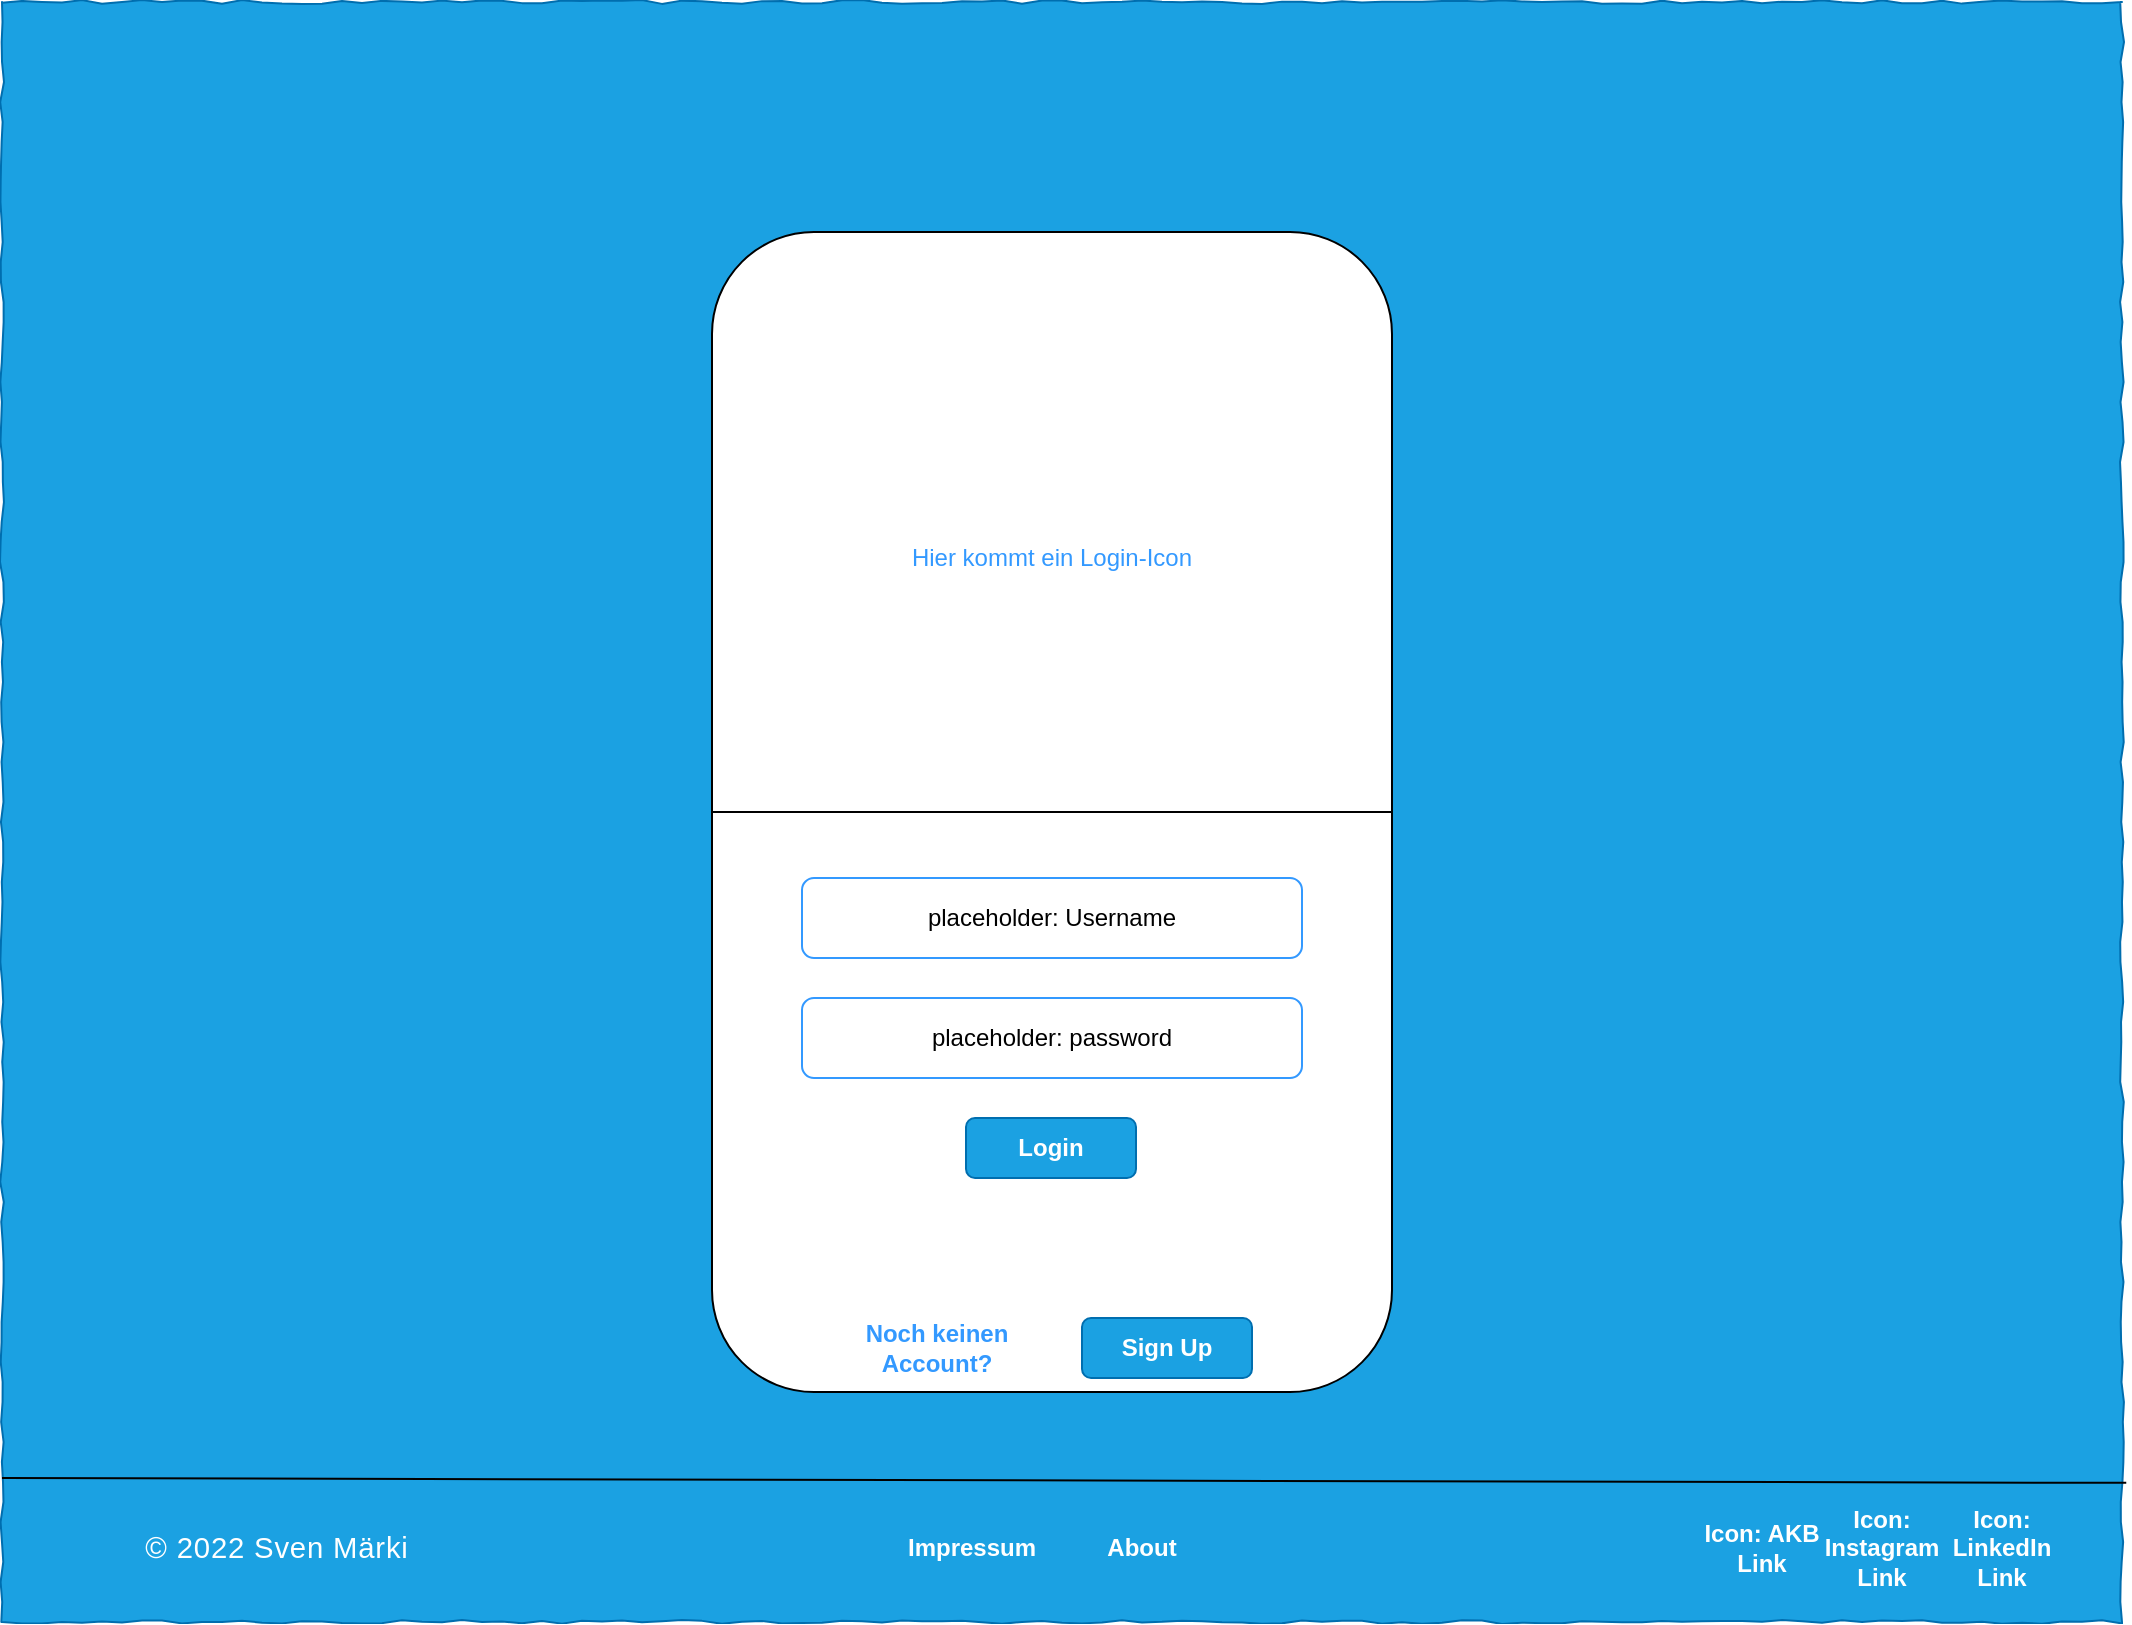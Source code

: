 <mxfile version="17.1.1" type="device" pages="6"><diagram id="uDrn2VAuS1iqTFzdgiH4" name="login.html"><mxGraphModel dx="1618" dy="1734" grid="1" gridSize="10" guides="1" tooltips="1" connect="1" arrows="1" fold="1" page="1" pageScale="1" pageWidth="1169" pageHeight="827" math="0" shadow="0"><root><mxCell id="0QZSMF7oNF9DKJpQphe0-0"/><mxCell id="0QZSMF7oNF9DKJpQphe0-1" parent="0QZSMF7oNF9DKJpQphe0-0"/><mxCell id="Nr0O8_KpBbtlm4_GWnCZ-0" value="" style="whiteSpace=wrap;html=1;rounded=0;shadow=0;labelBackgroundColor=none;strokeColor=#006EAF;strokeWidth=1;fillColor=#1ba1e2;fontFamily=Verdana;fontSize=12;fontColor=#ffffff;align=center;comic=1;rotation=0;fontStyle=1" parent="0QZSMF7oNF9DKJpQphe0-1" vertex="1"><mxGeometry x="60" y="-818" width="1060" height="810" as="geometry"/></mxCell><mxCell id="rvAwYwOY7KPA7jyMaMHZ-0" value="" style="rounded=1;whiteSpace=wrap;html=1;" parent="0QZSMF7oNF9DKJpQphe0-1" vertex="1"><mxGeometry x="415" y="-703" width="340" height="580" as="geometry"/></mxCell><mxCell id="rvAwYwOY7KPA7jyMaMHZ-1" value="" style="endArrow=none;html=1;rounded=0;exitX=0;exitY=0.5;exitDx=0;exitDy=0;entryX=1;entryY=0.5;entryDx=0;entryDy=0;" parent="0QZSMF7oNF9DKJpQphe0-1" source="rvAwYwOY7KPA7jyMaMHZ-0" target="rvAwYwOY7KPA7jyMaMHZ-0" edge="1"><mxGeometry width="50" height="50" relative="1" as="geometry"><mxPoint x="640" y="-420" as="sourcePoint"/><mxPoint x="690" y="-470" as="targetPoint"/></mxGeometry></mxCell><mxCell id="rvAwYwOY7KPA7jyMaMHZ-2" value="placeholder: Username" style="rounded=1;whiteSpace=wrap;html=1;strokeColor=#3399FF;" parent="0QZSMF7oNF9DKJpQphe0-1" vertex="1"><mxGeometry x="460" y="-380" width="250" height="40" as="geometry"/></mxCell><mxCell id="rvAwYwOY7KPA7jyMaMHZ-3" value="placeholder: password" style="rounded=1;whiteSpace=wrap;html=1;strokeColor=#3399FF;" parent="0QZSMF7oNF9DKJpQphe0-1" vertex="1"><mxGeometry x="460" y="-320" width="250" height="40" as="geometry"/></mxCell><mxCell id="rvAwYwOY7KPA7jyMaMHZ-4" value="&lt;b&gt;Login&lt;/b&gt;" style="rounded=1;whiteSpace=wrap;html=1;fillColor=#1ba1e2;fontColor=#ffffff;strokeColor=#006EAF;" parent="0QZSMF7oNF9DKJpQphe0-1" vertex="1"><mxGeometry x="542" y="-260" width="85" height="30" as="geometry"/></mxCell><mxCell id="rvAwYwOY7KPA7jyMaMHZ-6" value="&lt;font color=&quot;#3399ff&quot;&gt;Noch keinen Account?&lt;/font&gt;" style="text;html=1;align=center;verticalAlign=middle;whiteSpace=wrap;rounded=0;fontStyle=1;fontColor=#FFFFFF;" parent="0QZSMF7oNF9DKJpQphe0-1" vertex="1"><mxGeometry x="480" y="-160" width="95" height="30" as="geometry"/></mxCell><mxCell id="rvAwYwOY7KPA7jyMaMHZ-7" value="&lt;b&gt;Sign Up&lt;/b&gt;" style="rounded=1;whiteSpace=wrap;html=1;fillColor=#1ba1e2;fontColor=#ffffff;strokeColor=#006EAF;" parent="0QZSMF7oNF9DKJpQphe0-1" vertex="1"><mxGeometry x="600" y="-160" width="85" height="30" as="geometry"/></mxCell><mxCell id="rvAwYwOY7KPA7jyMaMHZ-9" value="&lt;font color=&quot;#3399ff&quot;&gt;Hier kommt ein Login-Icon&lt;/font&gt;" style="text;html=1;strokeColor=none;fillColor=none;align=center;verticalAlign=middle;whiteSpace=wrap;rounded=0;fontColor=#FFFFFF;" parent="0QZSMF7oNF9DKJpQphe0-1" vertex="1"><mxGeometry x="505" y="-600" width="160" height="120" as="geometry"/></mxCell><mxCell id="bfVQ_X5eumAbaHClw9Iv-0" value="" style="endArrow=none;html=1;rounded=0;fontColor=#FFFFFF;entryX=-0.001;entryY=0.089;entryDx=0;entryDy=0;entryPerimeter=0;exitX=1.001;exitY=0.092;exitDx=0;exitDy=0;exitPerimeter=0;" parent="0QZSMF7oNF9DKJpQphe0-1" edge="1"><mxGeometry width="50" height="50" relative="1" as="geometry"><mxPoint x="1122.12" y="-77.57" as="sourcePoint"/><mxPoint x="60" y="-80.0" as="targetPoint"/><Array as="points"/></mxGeometry></mxCell><mxCell id="3Tgw71qf3pjT22XTwHvk-0" value="&lt;span lang=&quot;DE-CH&quot; style=&quot;font-size: 11.0pt ; font-family: &amp;#34;arial&amp;#34; , sans-serif ; letter-spacing: 0.3pt&quot;&gt;© 2022 Sven Märki&lt;/span&gt;" style="text;html=1;strokeColor=none;fillColor=none;align=center;verticalAlign=middle;whiteSpace=wrap;rounded=0;labelBackgroundColor=none;fontColor=#FFFFFF;" parent="0QZSMF7oNF9DKJpQphe0-1" vertex="1"><mxGeometry x="130" y="-60" width="135" height="30" as="geometry"/></mxCell><mxCell id="-38mVU4Avw8Ag-d1LNGX-0" value="Icon: LinkedIn Link" style="text;html=1;strokeColor=none;fillColor=none;align=center;verticalAlign=middle;whiteSpace=wrap;rounded=0;labelBackgroundColor=none;fontColor=#FFFFFF;fontStyle=1" parent="0QZSMF7oNF9DKJpQphe0-1" vertex="1"><mxGeometry x="1030" y="-60" width="60" height="30" as="geometry"/></mxCell><mxCell id="aXI9LmrVZyFIU83ISth0-0" value="Icon: Instagram Link" style="text;html=1;strokeColor=none;fillColor=none;align=center;verticalAlign=middle;whiteSpace=wrap;rounded=0;labelBackgroundColor=none;fontColor=#FFFFFF;fontStyle=1" parent="0QZSMF7oNF9DKJpQphe0-1" vertex="1"><mxGeometry x="970" y="-60" width="60" height="30" as="geometry"/></mxCell><mxCell id="aXI9LmrVZyFIU83ISth0-1" value="Icon: AKB Link" style="text;html=1;strokeColor=none;fillColor=none;align=center;verticalAlign=middle;whiteSpace=wrap;rounded=0;labelBackgroundColor=none;fontColor=#FFFFFF;fontStyle=1" parent="0QZSMF7oNF9DKJpQphe0-1" vertex="1"><mxGeometry x="910" y="-60" width="60" height="30" as="geometry"/></mxCell><mxCell id="uGEtUvYd-7pW34ZJV0po-0" value="Impressum" style="text;html=1;strokeColor=none;fillColor=none;align=center;verticalAlign=middle;whiteSpace=wrap;rounded=0;labelBackgroundColor=none;fontColor=#FFFFFF;fontStyle=1" parent="0QZSMF7oNF9DKJpQphe0-1" vertex="1"><mxGeometry x="515" y="-60" width="60" height="30" as="geometry"/></mxCell><mxCell id="JUR1ePd3QZCk-42pqRSl-0" value="&lt;b&gt;About&lt;/b&gt;" style="text;html=1;strokeColor=none;fillColor=none;align=center;verticalAlign=middle;whiteSpace=wrap;rounded=0;labelBackgroundColor=none;fontColor=#FFFFFF;" parent="0QZSMF7oNF9DKJpQphe0-1" vertex="1"><mxGeometry x="600" y="-60" width="60" height="30" as="geometry"/></mxCell></root></mxGraphModel></diagram><diagram id="C6HWnx5iGKoL6EBo_3Ok" name="signUp.html"><mxGraphModel dx="1618" dy="1734" grid="1" gridSize="10" guides="1" tooltips="1" connect="1" arrows="1" fold="1" page="1" pageScale="1" pageWidth="1169" pageHeight="827" math="0" shadow="0"><root><mxCell id="OIQXO7YFe0rKXT1aYDIG-0"/><mxCell id="OIQXO7YFe0rKXT1aYDIG-1" parent="OIQXO7YFe0rKXT1aYDIG-0"/><mxCell id="gTWdghOhBY9E2PQ9JGUL-0" value="" style="whiteSpace=wrap;html=1;rounded=0;shadow=0;labelBackgroundColor=none;strokeColor=#006EAF;strokeWidth=1;fillColor=#1ba1e2;fontFamily=Verdana;fontSize=12;fontColor=#ffffff;align=center;comic=1;rotation=0;" parent="OIQXO7YFe0rKXT1aYDIG-1" vertex="1"><mxGeometry x="60" y="-818" width="1060" height="810" as="geometry"/></mxCell><mxCell id="gTWdghOhBY9E2PQ9JGUL-1" value="" style="rounded=1;whiteSpace=wrap;html=1;" parent="OIQXO7YFe0rKXT1aYDIG-1" vertex="1"><mxGeometry x="415" y="-703" width="340" height="580" as="geometry"/></mxCell><mxCell id="gTWdghOhBY9E2PQ9JGUL-3" value="placeholder:E-Mail" style="rounded=1;whiteSpace=wrap;html=1;strokeColor=#3399FF;" parent="OIQXO7YFe0rKXT1aYDIG-1" vertex="1"><mxGeometry x="446.25" y="-270" width="287.5" height="40" as="geometry"/></mxCell><mxCell id="gTWdghOhBY9E2PQ9JGUL-5" value="&lt;b&gt;Login&lt;/b&gt;" style="rounded=1;whiteSpace=wrap;html=1;fillColor=#1ba1e2;fontColor=#ffffff;strokeColor=#006EAF;" parent="OIQXO7YFe0rKXT1aYDIG-1" vertex="1"><mxGeometry x="547.5" y="-170" width="85" height="30" as="geometry"/></mxCell><mxCell id="TWF0wCTOI8uKhqfVEgQm-2" value="placeholder: Nachname" style="rounded=1;whiteSpace=wrap;html=1;strokeColor=#3399FF;" parent="OIQXO7YFe0rKXT1aYDIG-1" vertex="1"><mxGeometry x="600" y="-370" width="133.75" height="40" as="geometry"/></mxCell><mxCell id="TWF0wCTOI8uKhqfVEgQm-4" value="placeholder: Vorname" style="rounded=1;whiteSpace=wrap;html=1;strokeColor=#3399FF;" parent="OIQXO7YFe0rKXT1aYDIG-1" vertex="1"><mxGeometry x="446.25" y="-370" width="133.75" height="40" as="geometry"/></mxCell><mxCell id="TWF0wCTOI8uKhqfVEgQm-5" value="placeholder:Geburtsdatum" style="rounded=1;whiteSpace=wrap;html=1;strokeColor=#3399FF;" parent="OIQXO7YFe0rKXT1aYDIG-1" vertex="1"><mxGeometry x="446.25" y="-320" width="287.5" height="40" as="geometry"/></mxCell><mxCell id="TWF0wCTOI8uKhqfVEgQm-6" value="placeholder: password" style="rounded=1;whiteSpace=wrap;html=1;strokeColor=#3399FF;" parent="OIQXO7YFe0rKXT1aYDIG-1" vertex="1"><mxGeometry x="446.25" y="-220" width="287.5" height="40" as="geometry"/></mxCell><mxCell id="FZK2IjM4hmFi1d_2ONZW-0" value="" style="endArrow=none;html=1;rounded=0;exitX=0;exitY=0.5;exitDx=0;exitDy=0;entryX=1;entryY=0.5;entryDx=0;entryDy=0;" parent="OIQXO7YFe0rKXT1aYDIG-1" edge="1"><mxGeometry width="50" height="50" relative="1" as="geometry"><mxPoint x="415" y="-413" as="sourcePoint"/><mxPoint x="755" y="-413" as="targetPoint"/></mxGeometry></mxCell><mxCell id="DATHxEKbfQeFnkciLBzh-0" value="&lt;font color=&quot;#3399ff&quot;&gt;Hier kommt ein Login-Icon&lt;/font&gt;" style="text;html=1;strokeColor=none;fillColor=none;align=center;verticalAlign=middle;whiteSpace=wrap;rounded=0;fontColor=#FFFFFF;" parent="OIQXO7YFe0rKXT1aYDIG-1" vertex="1"><mxGeometry x="505" y="-600" width="160" height="120" as="geometry"/></mxCell><mxCell id="dZLCBbznxh3j9FTXNg4j-0" value="" style="endArrow=none;html=1;rounded=0;fontColor=#FFFFFF;entryX=-0.001;entryY=0.089;entryDx=0;entryDy=0;entryPerimeter=0;exitX=1.001;exitY=0.092;exitDx=0;exitDy=0;exitPerimeter=0;" parent="OIQXO7YFe0rKXT1aYDIG-1" edge="1"><mxGeometry width="50" height="50" relative="1" as="geometry"><mxPoint x="1122.12" y="-77.57" as="sourcePoint"/><mxPoint x="60" y="-80.0" as="targetPoint"/><Array as="points"/></mxGeometry></mxCell><mxCell id="k6wB4KjscXJSsluOltj0-0" value="&lt;span lang=&quot;DE-CH&quot; style=&quot;font-size: 11.0pt ; font-family: &amp;#34;arial&amp;#34; , sans-serif ; letter-spacing: 0.3pt&quot;&gt;© 2022 Sven Märki&lt;/span&gt;" style="text;html=1;strokeColor=none;fillColor=none;align=center;verticalAlign=middle;whiteSpace=wrap;rounded=0;labelBackgroundColor=none;fontColor=#FFFFFF;" parent="OIQXO7YFe0rKXT1aYDIG-1" vertex="1"><mxGeometry x="130" y="-60" width="135" height="30" as="geometry"/></mxCell><mxCell id="zQeQDD-krC4rPOP_9g15-0" value="Impressum" style="text;html=1;strokeColor=none;fillColor=none;align=center;verticalAlign=middle;whiteSpace=wrap;rounded=0;labelBackgroundColor=none;fontColor=#FFFFFF;fontStyle=1" parent="OIQXO7YFe0rKXT1aYDIG-1" vertex="1"><mxGeometry x="515" y="-60" width="60" height="30" as="geometry"/></mxCell><mxCell id="pu_RY7Vn82LnisIlJ6KD-0" value="&lt;b&gt;About&lt;/b&gt;" style="text;html=1;strokeColor=none;fillColor=none;align=center;verticalAlign=middle;whiteSpace=wrap;rounded=0;labelBackgroundColor=none;fontColor=#FFFFFF;" parent="OIQXO7YFe0rKXT1aYDIG-1" vertex="1"><mxGeometry x="600" y="-60" width="60" height="30" as="geometry"/></mxCell><mxCell id="9Ekq1DeKaWFXqqdfpfd8-0" value="Icon: AKB Link" style="text;html=1;strokeColor=none;fillColor=none;align=center;verticalAlign=middle;whiteSpace=wrap;rounded=0;labelBackgroundColor=none;fontColor=#FFFFFF;fontStyle=1" parent="OIQXO7YFe0rKXT1aYDIG-1" vertex="1"><mxGeometry x="910" y="-60" width="60" height="30" as="geometry"/></mxCell><mxCell id="P2Bc7D996uDDFFLF-EfV-0" value="Icon: Instagram Link" style="text;html=1;strokeColor=none;fillColor=none;align=center;verticalAlign=middle;whiteSpace=wrap;rounded=0;labelBackgroundColor=none;fontColor=#FFFFFF;fontStyle=1" parent="OIQXO7YFe0rKXT1aYDIG-1" vertex="1"><mxGeometry x="970" y="-60" width="60" height="30" as="geometry"/></mxCell><mxCell id="eAOerDXU3zmkqFxFfjxV-0" value="Icon: LinkedIn Link" style="text;html=1;strokeColor=none;fillColor=none;align=center;verticalAlign=middle;whiteSpace=wrap;rounded=0;labelBackgroundColor=none;fontColor=#FFFFFF;fontStyle=1" parent="OIQXO7YFe0rKXT1aYDIG-1" vertex="1"><mxGeometry x="1030" y="-60" width="60" height="30" as="geometry"/></mxCell></root></mxGraphModel></diagram><diagram id="jwr7mrslD7U71PvZVnmD" name="home.html"><mxGraphModel dx="2586" dy="2071" grid="1" gridSize="10" guides="1" tooltips="1" connect="1" arrows="1" fold="1" page="1" pageScale="1" pageWidth="1169" pageHeight="827" math="0" shadow="0"><root><mxCell id="Pl6siS6iw_VrmpaXXn27-0"/><mxCell id="Pl6siS6iw_VrmpaXXn27-1" parent="Pl6siS6iw_VrmpaXXn27-0"/><mxCell id="IbfxGUN8EWHcuCFl781H-0" value="" style="whiteSpace=wrap;html=1;rounded=0;shadow=0;labelBackgroundColor=none;strokeColor=#006EAF;strokeWidth=1;fillColor=#1ba1e2;fontFamily=Verdana;fontSize=12;fontColor=#ffffff;align=center;comic=1;rotation=0;" parent="Pl6siS6iw_VrmpaXXn27-1" vertex="1"><mxGeometry x="20" y="-818" width="1060" height="810" as="geometry"/></mxCell><mxCell id="IbfxGUN8EWHcuCFl781H-1" value="" style="endArrow=none;html=1;rounded=0;fontColor=#FFFFFF;entryX=-0.001;entryY=0.089;entryDx=0;entryDy=0;entryPerimeter=0;exitX=1.001;exitY=0.092;exitDx=0;exitDy=0;exitPerimeter=0;" parent="Pl6siS6iw_VrmpaXXn27-1" source="IbfxGUN8EWHcuCFl781H-0" target="IbfxGUN8EWHcuCFl781H-0" edge="1"><mxGeometry width="50" height="50" relative="1" as="geometry"><mxPoint x="1080" y="-728" as="sourcePoint"/><mxPoint x="20" y="-728" as="targetPoint"/><Array as="points"/></mxGeometry></mxCell><mxCell id="IbfxGUN8EWHcuCFl781H-2" value="Benutzer-Icon" style="text;html=1;strokeColor=none;fillColor=none;align=center;verticalAlign=middle;whiteSpace=wrap;rounded=0;fontColor=#FFFFFF;" parent="Pl6siS6iw_VrmpaXXn27-1" vertex="1"><mxGeometry x="1010" y="-808" width="60" height="50" as="geometry"/></mxCell><mxCell id="IbfxGUN8EWHcuCFl781H-3" value="" style="rounded=1;whiteSpace=wrap;html=1;labelBackgroundColor=#33001A;fontColor=#FFFFFF;" parent="Pl6siS6iw_VrmpaXXn27-1" vertex="1"><mxGeometry x="125" y="-720" width="850" height="615" as="geometry"/></mxCell><mxCell id="IbfxGUN8EWHcuCFl781H-4" value="" style="endArrow=none;html=1;rounded=0;fontColor=#FFFFFF;entryX=-0.001;entryY=0.089;entryDx=0;entryDy=0;entryPerimeter=0;exitX=1.001;exitY=0.092;exitDx=0;exitDy=0;exitPerimeter=0;" parent="Pl6siS6iw_VrmpaXXn27-1" edge="1"><mxGeometry width="50" height="50" relative="1" as="geometry"><mxPoint x="1082.12" y="-65.57" as="sourcePoint"/><mxPoint x="20" y="-68" as="targetPoint"/><Array as="points"/></mxGeometry></mxCell><mxCell id="IbfxGUN8EWHcuCFl781H-5" value="Impressum" style="text;html=1;strokeColor=none;fillColor=none;align=center;verticalAlign=middle;whiteSpace=wrap;rounded=0;labelBackgroundColor=none;fontColor=#FFFFFF;fontStyle=1" parent="Pl6siS6iw_VrmpaXXn27-1" vertex="1"><mxGeometry x="480" y="-58" width="60" height="30" as="geometry"/></mxCell><mxCell id="IbfxGUN8EWHcuCFl781H-6" value="&lt;b&gt;About&lt;/b&gt;" style="text;html=1;strokeColor=none;fillColor=none;align=center;verticalAlign=middle;whiteSpace=wrap;rounded=0;labelBackgroundColor=none;fontColor=#FFFFFF;" parent="Pl6siS6iw_VrmpaXXn27-1" vertex="1"><mxGeometry x="560" y="-58" width="60" height="30" as="geometry"/></mxCell><mxCell id="IbfxGUN8EWHcuCFl781H-7" value="&lt;span lang=&quot;DE-CH&quot; style=&quot;font-size: 11.0pt ; font-family: &amp;#34;arial&amp;#34; , sans-serif ; letter-spacing: 0.3pt&quot;&gt;© 2022 Sven Märki&lt;/span&gt;" style="text;html=1;strokeColor=none;fillColor=none;align=center;verticalAlign=middle;whiteSpace=wrap;rounded=0;labelBackgroundColor=none;fontColor=#FFFFFF;" parent="Pl6siS6iw_VrmpaXXn27-1" vertex="1"><mxGeometry x="125" y="-58" width="135" height="30" as="geometry"/></mxCell><mxCell id="IbfxGUN8EWHcuCFl781H-8" value="Icon: LinkedIn Link" style="text;html=1;strokeColor=none;fillColor=none;align=center;verticalAlign=middle;whiteSpace=wrap;rounded=0;labelBackgroundColor=none;fontColor=#FFFFFF;fontStyle=1" parent="Pl6siS6iw_VrmpaXXn27-1" vertex="1"><mxGeometry x="915" y="-58" width="60" height="30" as="geometry"/></mxCell><mxCell id="IbfxGUN8EWHcuCFl781H-9" value="Icon: Instagram Link" style="text;html=1;strokeColor=none;fillColor=none;align=center;verticalAlign=middle;whiteSpace=wrap;rounded=0;labelBackgroundColor=none;fontColor=#FFFFFF;fontStyle=1" parent="Pl6siS6iw_VrmpaXXn27-1" vertex="1"><mxGeometry x="855" y="-58" width="60" height="30" as="geometry"/></mxCell><mxCell id="IbfxGUN8EWHcuCFl781H-10" value="Icon: AKB Link" style="text;html=1;strokeColor=none;fillColor=none;align=center;verticalAlign=middle;whiteSpace=wrap;rounded=0;labelBackgroundColor=none;fontColor=#FFFFFF;fontStyle=1" parent="Pl6siS6iw_VrmpaXXn27-1" vertex="1"><mxGeometry x="795" y="-58" width="60" height="30" as="geometry"/></mxCell><mxCell id="IbfxGUN8EWHcuCFl781H-11" value="Icon-Website" style="text;html=1;strokeColor=none;fillColor=none;align=center;verticalAlign=middle;whiteSpace=wrap;rounded=0;fontColor=#FFFFFF;" parent="Pl6siS6iw_VrmpaXXn27-1" vertex="1"><mxGeometry x="50" y="-808" width="60" height="50" as="geometry"/></mxCell><mxCell id="IbfxGUN8EWHcuCFl781H-12" value="Name der Website" style="text;html=1;strokeColor=none;fillColor=none;align=center;verticalAlign=middle;whiteSpace=wrap;rounded=0;labelBackgroundColor=none;fontColor=#FFFFFF;fontSize=30;" parent="Pl6siS6iw_VrmpaXXn27-1" vertex="1"><mxGeometry x="125" y="-798" width="275" height="30" as="geometry"/></mxCell><mxCell id="nAFttpQR75Tgv8HGsGZ7-0" value="&lt;p class=&quot;MsoNormal&quot;&gt;&lt;font style=&quot;font-size: 25px&quot;&gt;URL Finder is a website where you can save web links with a picture and&lt;br/&gt;a description. Unlike your browser's bookmarks, the links open immediately in a&lt;br/&gt;new tab. With your own login, you can start right away!&lt;/font&gt;&lt;/p&gt;" style="text;html=1;strokeColor=none;fillColor=none;align=center;verticalAlign=middle;whiteSpace=wrap;rounded=0;labelBackgroundColor=none;fontSize=11;fontColor=#33001A;" parent="Pl6siS6iw_VrmpaXXn27-1" vertex="1"><mxGeometry x="190" y="-650" width="360" height="500" as="geometry"/></mxCell><mxCell id="nAFttpQR75Tgv8HGsGZ7-1" value="Bild von der Homepage" style="rounded=0;whiteSpace=wrap;html=1;labelBackgroundColor=none;fontSize=25;fontColor=#33001A;" parent="Pl6siS6iw_VrmpaXXn27-1" vertex="1"><mxGeometry x="590" y="-550" width="340" height="290" as="geometry"/></mxCell></root></mxGraphModel></diagram><diagram name="links.html" id="03018318-947c-dd8e-b7a3-06fadd420f32"><mxGraphModel dx="2586" dy="2094" grid="1" gridSize="10" guides="1" tooltips="1" connect="1" arrows="1" fold="1" page="1" pageScale="1" pageWidth="1100" pageHeight="850" background="none" math="0" shadow="0"><root><mxCell id="0"/><mxCell id="1" parent="0"/><mxCell id="14GZftbFX1iDtd89JR-C-1" value="" style="whiteSpace=wrap;html=1;rounded=0;shadow=0;labelBackgroundColor=none;strokeColor=#006EAF;strokeWidth=1;fillColor=#1ba1e2;fontFamily=Verdana;fontSize=12;fontColor=#ffffff;align=center;comic=1;rotation=0;" parent="1" vertex="1"><mxGeometry x="20" y="-830" width="1060" height="810" as="geometry"/></mxCell><mxCell id="6IoZguFlgctDeqLVOALo-1" value="" style="endArrow=none;html=1;rounded=0;fontColor=#FFFFFF;entryX=-0.001;entryY=0.089;entryDx=0;entryDy=0;entryPerimeter=0;exitX=1.001;exitY=0.092;exitDx=0;exitDy=0;exitPerimeter=0;" parent="1" source="14GZftbFX1iDtd89JR-C-1" target="14GZftbFX1iDtd89JR-C-1" edge="1"><mxGeometry width="50" height="50" relative="1" as="geometry"><mxPoint x="1080" y="-740" as="sourcePoint"/><mxPoint x="20" y="-740" as="targetPoint"/><Array as="points"/></mxGeometry></mxCell><mxCell id="6IoZguFlgctDeqLVOALo-2" value="Benutzer-Icon" style="text;html=1;strokeColor=none;fillColor=none;align=center;verticalAlign=middle;whiteSpace=wrap;rounded=0;fontColor=#FFFFFF;" parent="1" vertex="1"><mxGeometry x="1010" y="-820" width="60" height="50" as="geometry"/></mxCell><mxCell id="6IoZguFlgctDeqLVOALo-4" value="" style="rounded=1;whiteSpace=wrap;html=1;labelBackgroundColor=#33001A;fontColor=#FFFFFF;" parent="1" vertex="1"><mxGeometry x="125" y="-732" width="850" height="615" as="geometry"/></mxCell><mxCell id="6IoZguFlgctDeqLVOALo-5" value="" style="endArrow=none;html=1;rounded=0;fontColor=#FFFFFF;entryX=-0.001;entryY=0.089;entryDx=0;entryDy=0;entryPerimeter=0;exitX=1.001;exitY=0.092;exitDx=0;exitDy=0;exitPerimeter=0;" parent="1" edge="1"><mxGeometry width="50" height="50" relative="1" as="geometry"><mxPoint x="1082.12" y="-77.57" as="sourcePoint"/><mxPoint x="20.0" y="-80" as="targetPoint"/><Array as="points"/></mxGeometry></mxCell><mxCell id="6IoZguFlgctDeqLVOALo-6" value="Impressum" style="text;html=1;strokeColor=none;fillColor=none;align=center;verticalAlign=middle;whiteSpace=wrap;rounded=0;labelBackgroundColor=none;fontColor=#FFFFFF;fontStyle=1" parent="1" vertex="1"><mxGeometry x="480" y="-70" width="60" height="30" as="geometry"/></mxCell><mxCell id="6IoZguFlgctDeqLVOALo-7" value="&lt;b&gt;About&lt;/b&gt;" style="text;html=1;strokeColor=none;fillColor=none;align=center;verticalAlign=middle;whiteSpace=wrap;rounded=0;labelBackgroundColor=none;fontColor=#FFFFFF;" parent="1" vertex="1"><mxGeometry x="560" y="-70" width="60" height="30" as="geometry"/></mxCell><mxCell id="6IoZguFlgctDeqLVOALo-8" value="&lt;span lang=&quot;DE-CH&quot; style=&quot;font-size: 11.0pt ; font-family: &amp;#34;arial&amp;#34; , sans-serif ; letter-spacing: 0.3pt&quot;&gt;© 2022 Sven Märki&lt;/span&gt;" style="text;html=1;strokeColor=none;fillColor=none;align=center;verticalAlign=middle;whiteSpace=wrap;rounded=0;labelBackgroundColor=none;fontColor=#FFFFFF;" parent="1" vertex="1"><mxGeometry x="125" y="-70" width="135" height="30" as="geometry"/></mxCell><mxCell id="6IoZguFlgctDeqLVOALo-12" value="Icon: LinkedIn Link" style="text;html=1;strokeColor=none;fillColor=none;align=center;verticalAlign=middle;whiteSpace=wrap;rounded=0;labelBackgroundColor=none;fontColor=#FFFFFF;fontStyle=1" parent="1" vertex="1"><mxGeometry x="915" y="-70" width="60" height="30" as="geometry"/></mxCell><mxCell id="6IoZguFlgctDeqLVOALo-13" value="Icon: Instagram Link" style="text;html=1;strokeColor=none;fillColor=none;align=center;verticalAlign=middle;whiteSpace=wrap;rounded=0;labelBackgroundColor=none;fontColor=#FFFFFF;fontStyle=1" parent="1" vertex="1"><mxGeometry x="855" y="-70" width="60" height="30" as="geometry"/></mxCell><mxCell id="6IoZguFlgctDeqLVOALo-14" value="Icon: AKB Link" style="text;html=1;strokeColor=none;fillColor=none;align=center;verticalAlign=middle;whiteSpace=wrap;rounded=0;labelBackgroundColor=none;fontColor=#FFFFFF;fontStyle=1" parent="1" vertex="1"><mxGeometry x="795" y="-70" width="60" height="30" as="geometry"/></mxCell><mxCell id="QZonDQBia2RvJufDUAIH-1" value="Icon-Website" style="text;html=1;strokeColor=none;fillColor=none;align=center;verticalAlign=middle;whiteSpace=wrap;rounded=0;fontColor=#FFFFFF;" parent="1" vertex="1"><mxGeometry x="50" y="-820" width="60" height="50" as="geometry"/></mxCell><mxCell id="QZonDQBia2RvJufDUAIH-2" value="Name der Website" style="text;html=1;strokeColor=none;fillColor=none;align=center;verticalAlign=middle;whiteSpace=wrap;rounded=0;labelBackgroundColor=none;fontColor=#FFFFFF;fontSize=30;" parent="1" vertex="1"><mxGeometry x="125" y="-810" width="275" height="30" as="geometry"/></mxCell><mxCell id="8Pie4wDbXAk_tuXUoXlJ-1" value="Bild" style="rounded=0;whiteSpace=wrap;html=1;labelBackgroundColor=none;fontSize=30;fontColor=#33001A;" parent="1" vertex="1"><mxGeometry x="170" y="-650" width="120" height="80" as="geometry"/></mxCell><mxCell id="8Pie4wDbXAk_tuXUoXlJ-2" value="Link" style="text;html=1;strokeColor=none;fillColor=none;align=center;verticalAlign=middle;whiteSpace=wrap;rounded=0;labelBackgroundColor=none;fontSize=30;fontColor=#33001A;" parent="1" vertex="1"><mxGeometry x="170" y="-480" width="60" height="30" as="geometry"/></mxCell><mxCell id="8Pie4wDbXAk_tuXUoXlJ-3" value="&lt;font style=&quot;font-size: 11px&quot;&gt;Copy Field&lt;/font&gt;" style="rounded=0;whiteSpace=wrap;html=1;labelBackgroundColor=none;fontSize=30;fontColor=#33001A;" parent="1" vertex="1"><mxGeometry x="260" y="-480" width="30" height="30" as="geometry"/></mxCell><mxCell id="bsEBWXxTA90xchMZ1YpT-1" value="Bild" style="rounded=0;whiteSpace=wrap;html=1;labelBackgroundColor=none;fontSize=30;fontColor=#33001A;" parent="1" vertex="1"><mxGeometry x="330" y="-650" width="120" height="80" as="geometry"/></mxCell><mxCell id="bsEBWXxTA90xchMZ1YpT-2" value="Link" style="text;html=1;strokeColor=none;fillColor=none;align=center;verticalAlign=middle;whiteSpace=wrap;rounded=0;labelBackgroundColor=none;fontSize=30;fontColor=#33001A;" parent="1" vertex="1"><mxGeometry x="330" y="-480" width="60" height="30" as="geometry"/></mxCell><mxCell id="bsEBWXxTA90xchMZ1YpT-3" value="&lt;font style=&quot;font-size: 11px&quot;&gt;Copy Field&lt;/font&gt;" style="rounded=0;whiteSpace=wrap;html=1;labelBackgroundColor=none;fontSize=30;fontColor=#33001A;" parent="1" vertex="1"><mxGeometry x="420" y="-480" width="30" height="30" as="geometry"/></mxCell><mxCell id="bsEBWXxTA90xchMZ1YpT-4" value="Bild" style="rounded=0;whiteSpace=wrap;html=1;labelBackgroundColor=none;fontSize=30;fontColor=#33001A;" parent="1" vertex="1"><mxGeometry x="490" y="-650" width="120" height="80" as="geometry"/></mxCell><mxCell id="bsEBWXxTA90xchMZ1YpT-5" value="Bild" style="rounded=0;whiteSpace=wrap;html=1;labelBackgroundColor=none;fontSize=30;fontColor=#33001A;" parent="1" vertex="1"><mxGeometry x="650" y="-650" width="120" height="80" as="geometry"/></mxCell><mxCell id="bsEBWXxTA90xchMZ1YpT-6" value="Bild" style="rounded=0;whiteSpace=wrap;html=1;labelBackgroundColor=none;fontSize=30;fontColor=#33001A;" parent="1" vertex="1"><mxGeometry x="810" y="-650" width="120" height="80" as="geometry"/></mxCell><mxCell id="bsEBWXxTA90xchMZ1YpT-8" value="&lt;font style=&quot;font-size: 11px&quot;&gt;Copy Field&lt;/font&gt;" style="rounded=0;whiteSpace=wrap;html=1;labelBackgroundColor=none;fontSize=30;fontColor=#33001A;" parent="1" vertex="1"><mxGeometry x="900" y="-480" width="30" height="30" as="geometry"/></mxCell><mxCell id="bsEBWXxTA90xchMZ1YpT-9" value="&lt;font style=&quot;font-size: 11px&quot;&gt;Copy Field&lt;/font&gt;" style="rounded=0;whiteSpace=wrap;html=1;labelBackgroundColor=none;fontSize=30;fontColor=#33001A;" parent="1" vertex="1"><mxGeometry x="740" y="-480" width="30" height="30" as="geometry"/></mxCell><mxCell id="bsEBWXxTA90xchMZ1YpT-10" value="&lt;font style=&quot;font-size: 11px&quot;&gt;Copy Field&lt;/font&gt;" style="rounded=0;whiteSpace=wrap;html=1;labelBackgroundColor=none;fontSize=30;fontColor=#33001A;" parent="1" vertex="1"><mxGeometry x="580" y="-480" width="30" height="30" as="geometry"/></mxCell><mxCell id="bsEBWXxTA90xchMZ1YpT-11" value="Link" style="text;html=1;strokeColor=none;fillColor=none;align=center;verticalAlign=middle;whiteSpace=wrap;rounded=0;labelBackgroundColor=none;fontSize=30;fontColor=#33001A;" parent="1" vertex="1"><mxGeometry x="810" y="-480" width="60" height="30" as="geometry"/></mxCell><mxCell id="bsEBWXxTA90xchMZ1YpT-12" value="Link" style="text;html=1;strokeColor=none;fillColor=none;align=center;verticalAlign=middle;whiteSpace=wrap;rounded=0;labelBackgroundColor=none;fontSize=30;fontColor=#33001A;" parent="1" vertex="1"><mxGeometry x="650" y="-480" width="60" height="30" as="geometry"/></mxCell><mxCell id="bsEBWXxTA90xchMZ1YpT-13" value="Link" style="text;html=1;strokeColor=none;fillColor=none;align=center;verticalAlign=middle;whiteSpace=wrap;rounded=0;labelBackgroundColor=none;fontSize=30;fontColor=#33001A;" parent="1" vertex="1"><mxGeometry x="490" y="-480" width="60" height="30" as="geometry"/></mxCell><mxCell id="bsEBWXxTA90xchMZ1YpT-14" value="Description" style="rounded=0;whiteSpace=wrap;html=1;labelBackgroundColor=none;fontSize=11;fontColor=#33001A;" parent="1" vertex="1"><mxGeometry x="170" y="-560" width="120" height="60" as="geometry"/></mxCell><mxCell id="bsEBWXxTA90xchMZ1YpT-15" value="&lt;span&gt;Description&lt;/span&gt;" style="rounded=0;whiteSpace=wrap;html=1;labelBackgroundColor=none;fontSize=11;fontColor=#33001A;" parent="1" vertex="1"><mxGeometry x="330" y="-560" width="120" height="60" as="geometry"/></mxCell><mxCell id="bsEBWXxTA90xchMZ1YpT-16" value="&lt;span&gt;Description&lt;/span&gt;" style="rounded=0;whiteSpace=wrap;html=1;labelBackgroundColor=none;fontSize=11;fontColor=#33001A;" parent="1" vertex="1"><mxGeometry x="490" y="-560" width="120" height="60" as="geometry"/></mxCell><mxCell id="bsEBWXxTA90xchMZ1YpT-17" value="&lt;span&gt;Description&lt;/span&gt;" style="rounded=0;whiteSpace=wrap;html=1;labelBackgroundColor=none;fontSize=11;fontColor=#33001A;" parent="1" vertex="1"><mxGeometry x="650" y="-560" width="120" height="60" as="geometry"/></mxCell><mxCell id="bsEBWXxTA90xchMZ1YpT-18" value="&lt;span&gt;Description&lt;/span&gt;" style="rounded=0;whiteSpace=wrap;html=1;labelBackgroundColor=none;fontSize=11;fontColor=#33001A;" parent="1" vertex="1"><mxGeometry x="810" y="-560" width="120" height="60" as="geometry"/></mxCell><mxCell id="bsEBWXxTA90xchMZ1YpT-19" value="Bild" style="rounded=0;whiteSpace=wrap;html=1;labelBackgroundColor=none;fontSize=30;fontColor=#33001A;" parent="1" vertex="1"><mxGeometry x="810" y="-425" width="120" height="80" as="geometry"/></mxCell><mxCell id="bsEBWXxTA90xchMZ1YpT-20" value="Bild" style="rounded=0;whiteSpace=wrap;html=1;labelBackgroundColor=none;fontSize=30;fontColor=#33001A;" parent="1" vertex="1"><mxGeometry x="650" y="-425" width="120" height="80" as="geometry"/></mxCell><mxCell id="bsEBWXxTA90xchMZ1YpT-21" value="Bild" style="rounded=0;whiteSpace=wrap;html=1;labelBackgroundColor=none;fontSize=30;fontColor=#33001A;" parent="1" vertex="1"><mxGeometry x="490" y="-425" width="120" height="80" as="geometry"/></mxCell><mxCell id="bsEBWXxTA90xchMZ1YpT-22" value="Bild" style="rounded=0;whiteSpace=wrap;html=1;labelBackgroundColor=none;fontSize=30;fontColor=#33001A;" parent="1" vertex="1"><mxGeometry x="330" y="-425" width="120" height="80" as="geometry"/></mxCell><mxCell id="bsEBWXxTA90xchMZ1YpT-23" value="Bild" style="rounded=0;whiteSpace=wrap;html=1;labelBackgroundColor=none;fontSize=30;fontColor=#33001A;" parent="1" vertex="1"><mxGeometry x="170" y="-425" width="120" height="80" as="geometry"/></mxCell><mxCell id="bsEBWXxTA90xchMZ1YpT-24" value="Description" style="rounded=0;whiteSpace=wrap;html=1;labelBackgroundColor=none;fontSize=11;fontColor=#33001A;" parent="1" vertex="1"><mxGeometry x="800" y="-330" width="120" height="60" as="geometry"/></mxCell><mxCell id="bsEBWXxTA90xchMZ1YpT-25" value="Description" style="rounded=0;whiteSpace=wrap;html=1;labelBackgroundColor=none;fontSize=11;fontColor=#33001A;" parent="1" vertex="1"><mxGeometry x="650" y="-330" width="120" height="60" as="geometry"/></mxCell><mxCell id="bsEBWXxTA90xchMZ1YpT-26" value="Description" style="rounded=0;whiteSpace=wrap;html=1;labelBackgroundColor=none;fontSize=11;fontColor=#33001A;" parent="1" vertex="1"><mxGeometry x="490" y="-330" width="120" height="60" as="geometry"/></mxCell><mxCell id="bsEBWXxTA90xchMZ1YpT-27" value="Description" style="rounded=0;whiteSpace=wrap;html=1;labelBackgroundColor=none;fontSize=11;fontColor=#33001A;" parent="1" vertex="1"><mxGeometry x="330" y="-330" width="120" height="60" as="geometry"/></mxCell><mxCell id="bsEBWXxTA90xchMZ1YpT-28" value="Description" style="rounded=0;whiteSpace=wrap;html=1;labelBackgroundColor=none;fontSize=11;fontColor=#33001A;" parent="1" vertex="1"><mxGeometry x="170" y="-330" width="120" height="60" as="geometry"/></mxCell><mxCell id="bsEBWXxTA90xchMZ1YpT-30" value="Link" style="text;html=1;strokeColor=none;fillColor=none;align=center;verticalAlign=middle;whiteSpace=wrap;rounded=0;labelBackgroundColor=none;fontSize=30;fontColor=#33001A;" parent="1" vertex="1"><mxGeometry x="800" y="-250" width="60" height="30" as="geometry"/></mxCell><mxCell id="bsEBWXxTA90xchMZ1YpT-31" value="Link" style="text;html=1;strokeColor=none;fillColor=none;align=center;verticalAlign=middle;whiteSpace=wrap;rounded=0;labelBackgroundColor=none;fontSize=30;fontColor=#33001A;" parent="1" vertex="1"><mxGeometry x="650" y="-250" width="60" height="30" as="geometry"/></mxCell><mxCell id="bsEBWXxTA90xchMZ1YpT-32" value="Link" style="text;html=1;strokeColor=none;fillColor=none;align=center;verticalAlign=middle;whiteSpace=wrap;rounded=0;labelBackgroundColor=none;fontSize=30;fontColor=#33001A;" parent="1" vertex="1"><mxGeometry x="490" y="-250" width="60" height="30" as="geometry"/></mxCell><mxCell id="bsEBWXxTA90xchMZ1YpT-33" value="Link" style="text;html=1;strokeColor=none;fillColor=none;align=center;verticalAlign=middle;whiteSpace=wrap;rounded=0;labelBackgroundColor=none;fontSize=30;fontColor=#33001A;" parent="1" vertex="1"><mxGeometry x="330" y="-250" width="60" height="30" as="geometry"/></mxCell><mxCell id="bsEBWXxTA90xchMZ1YpT-34" value="Link" style="text;html=1;strokeColor=none;fillColor=none;align=center;verticalAlign=middle;whiteSpace=wrap;rounded=0;labelBackgroundColor=none;fontSize=30;fontColor=#33001A;" parent="1" vertex="1"><mxGeometry x="170" y="-250" width="60" height="30" as="geometry"/></mxCell><mxCell id="bsEBWXxTA90xchMZ1YpT-35" value="&lt;font style=&quot;font-size: 11px&quot;&gt;Copy Field&lt;/font&gt;" style="rounded=0;whiteSpace=wrap;html=1;labelBackgroundColor=none;fontSize=30;fontColor=#33001A;" parent="1" vertex="1"><mxGeometry x="260" y="-250" width="30" height="30" as="geometry"/></mxCell><mxCell id="bsEBWXxTA90xchMZ1YpT-36" value="&lt;font style=&quot;font-size: 11px&quot;&gt;Copy Field&lt;/font&gt;" style="rounded=0;whiteSpace=wrap;html=1;labelBackgroundColor=none;fontSize=30;fontColor=#33001A;" parent="1" vertex="1"><mxGeometry x="420" y="-250" width="30" height="30" as="geometry"/></mxCell><mxCell id="bsEBWXxTA90xchMZ1YpT-37" value="&lt;font style=&quot;font-size: 11px&quot;&gt;Copy Field&lt;/font&gt;" style="rounded=0;whiteSpace=wrap;html=1;labelBackgroundColor=none;fontSize=30;fontColor=#33001A;" parent="1" vertex="1"><mxGeometry x="580" y="-250" width="30" height="30" as="geometry"/></mxCell><mxCell id="bsEBWXxTA90xchMZ1YpT-38" value="&lt;font style=&quot;font-size: 11px&quot;&gt;Copy Field&lt;/font&gt;" style="rounded=0;whiteSpace=wrap;html=1;labelBackgroundColor=none;fontSize=30;fontColor=#33001A;" parent="1" vertex="1"><mxGeometry x="740" y="-250" width="30" height="30" as="geometry"/></mxCell><mxCell id="bsEBWXxTA90xchMZ1YpT-39" value="&lt;font style=&quot;font-size: 11px&quot;&gt;Copy Field&lt;/font&gt;" style="rounded=0;whiteSpace=wrap;html=1;labelBackgroundColor=none;fontSize=30;fontColor=#33001A;" parent="1" vertex="1"><mxGeometry x="890" y="-250" width="30" height="30" as="geometry"/></mxCell></root></mxGraphModel></diagram><diagram id="gx71d9fRfUlenpu0d54z" name="impressum.html"><mxGraphModel dx="2586" dy="2071" grid="1" gridSize="10" guides="1" tooltips="1" connect="1" arrows="1" fold="1" page="1" pageScale="1" pageWidth="1169" pageHeight="827" math="0" shadow="0"><root><mxCell id="ynaWXdIPn-wFPY5OAfEH-0"/><mxCell id="ynaWXdIPn-wFPY5OAfEH-1" parent="ynaWXdIPn-wFPY5OAfEH-0"/><mxCell id="nmsxJwrI8eXGZrRjLTic-0" value="" style="whiteSpace=wrap;html=1;rounded=0;shadow=0;labelBackgroundColor=none;strokeColor=#006EAF;strokeWidth=1;fillColor=#1ba1e2;fontFamily=Verdana;fontSize=12;fontColor=#ffffff;align=center;comic=1;rotation=0;" parent="ynaWXdIPn-wFPY5OAfEH-1" vertex="1"><mxGeometry x="31.06" y="-819" width="1060" height="810" as="geometry"/></mxCell><mxCell id="nmsxJwrI8eXGZrRjLTic-1" value="" style="endArrow=none;html=1;rounded=0;fontColor=#FFFFFF;entryX=-0.001;entryY=0.089;entryDx=0;entryDy=0;entryPerimeter=0;exitX=1.001;exitY=0.092;exitDx=0;exitDy=0;exitPerimeter=0;" parent="ynaWXdIPn-wFPY5OAfEH-1" source="nmsxJwrI8eXGZrRjLTic-0" target="nmsxJwrI8eXGZrRjLTic-0" edge="1"><mxGeometry width="50" height="50" relative="1" as="geometry"><mxPoint x="1091.06" y="-729" as="sourcePoint"/><mxPoint x="31.06" y="-729" as="targetPoint"/><Array as="points"/></mxGeometry></mxCell><mxCell id="nmsxJwrI8eXGZrRjLTic-2" value="Benutzer-Icon" style="text;html=1;strokeColor=none;fillColor=none;align=center;verticalAlign=middle;whiteSpace=wrap;rounded=0;fontColor=#FFFFFF;" parent="ynaWXdIPn-wFPY5OAfEH-1" vertex="1"><mxGeometry x="1021.06" y="-809" width="60" height="50" as="geometry"/></mxCell><mxCell id="nmsxJwrI8eXGZrRjLTic-3" value="" style="rounded=1;whiteSpace=wrap;html=1;labelBackgroundColor=#33001A;fontColor=#FFFFFF;" parent="ynaWXdIPn-wFPY5OAfEH-1" vertex="1"><mxGeometry x="136.06" y="-721" width="850" height="615" as="geometry"/></mxCell><mxCell id="nmsxJwrI8eXGZrRjLTic-4" value="" style="endArrow=none;html=1;rounded=0;fontColor=#FFFFFF;entryX=-0.001;entryY=0.089;entryDx=0;entryDy=0;entryPerimeter=0;exitX=1.001;exitY=0.092;exitDx=0;exitDy=0;exitPerimeter=0;" parent="ynaWXdIPn-wFPY5OAfEH-1" edge="1"><mxGeometry width="50" height="50" relative="1" as="geometry"><mxPoint x="1093.18" y="-66.57" as="sourcePoint"/><mxPoint x="31.06" y="-69" as="targetPoint"/><Array as="points"/></mxGeometry></mxCell><mxCell id="nmsxJwrI8eXGZrRjLTic-5" value="Impressum" style="text;html=1;strokeColor=none;fillColor=none;align=center;verticalAlign=middle;whiteSpace=wrap;rounded=0;labelBackgroundColor=none;fontColor=#FFFFFF;fontStyle=1" parent="ynaWXdIPn-wFPY5OAfEH-1" vertex="1"><mxGeometry x="491.06" y="-59" width="60" height="30" as="geometry"/></mxCell><mxCell id="nmsxJwrI8eXGZrRjLTic-6" value="&lt;b&gt;About&lt;/b&gt;" style="text;html=1;strokeColor=none;fillColor=none;align=center;verticalAlign=middle;whiteSpace=wrap;rounded=0;labelBackgroundColor=none;fontColor=#FFFFFF;" parent="ynaWXdIPn-wFPY5OAfEH-1" vertex="1"><mxGeometry x="571.06" y="-59" width="60" height="30" as="geometry"/></mxCell><mxCell id="nmsxJwrI8eXGZrRjLTic-7" value="&lt;span lang=&quot;DE-CH&quot; style=&quot;font-size: 11.0pt ; font-family: &amp;#34;arial&amp;#34; , sans-serif ; letter-spacing: 0.3pt&quot;&gt;© 2022 Sven Märki&lt;/span&gt;" style="text;html=1;strokeColor=none;fillColor=none;align=center;verticalAlign=middle;whiteSpace=wrap;rounded=0;labelBackgroundColor=none;fontColor=#FFFFFF;" parent="ynaWXdIPn-wFPY5OAfEH-1" vertex="1"><mxGeometry x="136.06" y="-59" width="135" height="30" as="geometry"/></mxCell><mxCell id="nmsxJwrI8eXGZrRjLTic-8" value="Icon: LinkedIn Link" style="text;html=1;strokeColor=none;fillColor=none;align=center;verticalAlign=middle;whiteSpace=wrap;rounded=0;labelBackgroundColor=none;fontColor=#FFFFFF;fontStyle=1" parent="ynaWXdIPn-wFPY5OAfEH-1" vertex="1"><mxGeometry x="926.06" y="-59" width="60" height="30" as="geometry"/></mxCell><mxCell id="nmsxJwrI8eXGZrRjLTic-9" value="Icon: Instagram Link" style="text;html=1;strokeColor=none;fillColor=none;align=center;verticalAlign=middle;whiteSpace=wrap;rounded=0;labelBackgroundColor=none;fontColor=#FFFFFF;fontStyle=1" parent="ynaWXdIPn-wFPY5OAfEH-1" vertex="1"><mxGeometry x="866.06" y="-59" width="60" height="30" as="geometry"/></mxCell><mxCell id="nmsxJwrI8eXGZrRjLTic-10" value="Icon: AKB Link" style="text;html=1;strokeColor=none;fillColor=none;align=center;verticalAlign=middle;whiteSpace=wrap;rounded=0;labelBackgroundColor=none;fontColor=#FFFFFF;fontStyle=1" parent="ynaWXdIPn-wFPY5OAfEH-1" vertex="1"><mxGeometry x="806.06" y="-59" width="60" height="30" as="geometry"/></mxCell><mxCell id="nmsxJwrI8eXGZrRjLTic-11" value="Icon-Website" style="text;html=1;strokeColor=none;fillColor=none;align=center;verticalAlign=middle;whiteSpace=wrap;rounded=0;fontColor=#FFFFFF;" parent="ynaWXdIPn-wFPY5OAfEH-1" vertex="1"><mxGeometry x="61.06" y="-809" width="60" height="50" as="geometry"/></mxCell><mxCell id="nmsxJwrI8eXGZrRjLTic-12" value="Name der Website" style="text;html=1;strokeColor=none;fillColor=none;align=center;verticalAlign=middle;whiteSpace=wrap;rounded=0;labelBackgroundColor=none;fontColor=#FFFFFF;fontSize=30;" parent="ynaWXdIPn-wFPY5OAfEH-1" vertex="1"><mxGeometry x="136.06" y="-799" width="275" height="30" as="geometry"/></mxCell><mxCell id="CTe8GaW9inNnEyKXFOXr-0" value="&lt;font color=&quot;#33001a&quot;&gt;Referenzen&lt;br&gt;---------------------------------------------------&lt;br&gt;Vorname: Sven&lt;br&gt;Nachname: Märki&lt;br&gt;Wohnort: Bellikon, CH&lt;br&gt;&lt;br&gt;Kontakt:&lt;br&gt;---------------------------------------------------&lt;br&gt;E-Mail: S.Maerki.inf21@stud.bbbaden.ch&lt;br&gt;&lt;br&gt;&lt;br&gt;&lt;/font&gt;" style="text;html=1;strokeColor=none;fillColor=none;align=left;verticalAlign=middle;whiteSpace=wrap;rounded=0;labelBackgroundColor=none;fontSize=30;fontColor=#FFFFFF;" parent="ynaWXdIPn-wFPY5OAfEH-1" vertex="1"><mxGeometry x="210" y="-710" width="560" height="510" as="geometry"/></mxCell></root></mxGraphModel></diagram><diagram id="a9szHKxzaeTtlphjmQ5C" name="about.html"><mxGraphModel dx="2586" dy="2071" grid="1" gridSize="10" guides="1" tooltips="1" connect="1" arrows="1" fold="1" page="1" pageScale="1" pageWidth="1169" pageHeight="827" math="0" shadow="0"><root><mxCell id="IIVUhPmkLkwpZxgS1Fa9-0"/><mxCell id="IIVUhPmkLkwpZxgS1Fa9-1" parent="IIVUhPmkLkwpZxgS1Fa9-0"/><mxCell id="FViqDVApojVsGDGwUF83-0" value="" style="whiteSpace=wrap;html=1;rounded=0;shadow=0;labelBackgroundColor=none;strokeColor=#006EAF;strokeWidth=1;fillColor=#1ba1e2;fontFamily=Verdana;fontSize=12;fontColor=#ffffff;align=center;comic=1;rotation=0;" parent="IIVUhPmkLkwpZxgS1Fa9-1" vertex="1"><mxGeometry x="20" y="-818" width="1060" height="810" as="geometry"/></mxCell><mxCell id="FViqDVApojVsGDGwUF83-1" value="" style="endArrow=none;html=1;rounded=0;fontColor=#FFFFFF;entryX=-0.001;entryY=0.089;entryDx=0;entryDy=0;entryPerimeter=0;exitX=1.001;exitY=0.092;exitDx=0;exitDy=0;exitPerimeter=0;" parent="IIVUhPmkLkwpZxgS1Fa9-1" source="FViqDVApojVsGDGwUF83-0" target="FViqDVApojVsGDGwUF83-0" edge="1"><mxGeometry width="50" height="50" relative="1" as="geometry"><mxPoint x="1080" y="-740" as="sourcePoint"/><mxPoint x="20" y="-740" as="targetPoint"/><Array as="points"/></mxGeometry></mxCell><mxCell id="FViqDVApojVsGDGwUF83-2" value="Benutzer-Icon" style="text;html=1;strokeColor=none;fillColor=none;align=center;verticalAlign=middle;whiteSpace=wrap;rounded=0;fontColor=#FFFFFF;" parent="IIVUhPmkLkwpZxgS1Fa9-1" vertex="1"><mxGeometry x="1010" y="-820" width="60" height="50" as="geometry"/></mxCell><mxCell id="FViqDVApojVsGDGwUF83-3" value="" style="rounded=1;whiteSpace=wrap;html=1;labelBackgroundColor=#33001A;fontColor=#FFFFFF;" parent="IIVUhPmkLkwpZxgS1Fa9-1" vertex="1"><mxGeometry x="125" y="-732" width="850" height="615" as="geometry"/></mxCell><mxCell id="FViqDVApojVsGDGwUF83-4" value="" style="endArrow=none;html=1;rounded=0;fontColor=#FFFFFF;entryX=-0.001;entryY=0.089;entryDx=0;entryDy=0;entryPerimeter=0;exitX=1.001;exitY=0.092;exitDx=0;exitDy=0;exitPerimeter=0;" parent="IIVUhPmkLkwpZxgS1Fa9-1" edge="1"><mxGeometry width="50" height="50" relative="1" as="geometry"><mxPoint x="1082.12" y="-77.57" as="sourcePoint"/><mxPoint x="20" y="-80" as="targetPoint"/><Array as="points"/></mxGeometry></mxCell><mxCell id="FViqDVApojVsGDGwUF83-5" value="Impressum" style="text;html=1;strokeColor=none;fillColor=none;align=center;verticalAlign=middle;whiteSpace=wrap;rounded=0;labelBackgroundColor=none;fontColor=#FFFFFF;fontStyle=1" parent="IIVUhPmkLkwpZxgS1Fa9-1" vertex="1"><mxGeometry x="480" y="-70" width="60" height="30" as="geometry"/></mxCell><mxCell id="FViqDVApojVsGDGwUF83-6" value="&lt;b&gt;About&lt;/b&gt;" style="text;html=1;strokeColor=none;fillColor=none;align=center;verticalAlign=middle;whiteSpace=wrap;rounded=0;labelBackgroundColor=none;fontColor=#FFFFFF;" parent="IIVUhPmkLkwpZxgS1Fa9-1" vertex="1"><mxGeometry x="560" y="-70" width="60" height="30" as="geometry"/></mxCell><mxCell id="FViqDVApojVsGDGwUF83-7" value="&lt;span lang=&quot;DE-CH&quot; style=&quot;font-size: 11.0pt ; font-family: &amp;#34;arial&amp;#34; , sans-serif ; letter-spacing: 0.3pt&quot;&gt;© 2022 Sven Märki&lt;/span&gt;" style="text;html=1;strokeColor=none;fillColor=none;align=center;verticalAlign=middle;whiteSpace=wrap;rounded=0;labelBackgroundColor=none;fontColor=#FFFFFF;" parent="IIVUhPmkLkwpZxgS1Fa9-1" vertex="1"><mxGeometry x="125" y="-70" width="135" height="30" as="geometry"/></mxCell><mxCell id="FViqDVApojVsGDGwUF83-8" value="Icon: LinkedIn Link" style="text;html=1;strokeColor=none;fillColor=none;align=center;verticalAlign=middle;whiteSpace=wrap;rounded=0;labelBackgroundColor=none;fontColor=#FFFFFF;fontStyle=1" parent="IIVUhPmkLkwpZxgS1Fa9-1" vertex="1"><mxGeometry x="915" y="-70" width="60" height="30" as="geometry"/></mxCell><mxCell id="FViqDVApojVsGDGwUF83-9" value="Icon: Instagram Link" style="text;html=1;strokeColor=none;fillColor=none;align=center;verticalAlign=middle;whiteSpace=wrap;rounded=0;labelBackgroundColor=none;fontColor=#FFFFFF;fontStyle=1" parent="IIVUhPmkLkwpZxgS1Fa9-1" vertex="1"><mxGeometry x="855" y="-70" width="60" height="30" as="geometry"/></mxCell><mxCell id="FViqDVApojVsGDGwUF83-10" value="Icon: AKB Link" style="text;html=1;strokeColor=none;fillColor=none;align=center;verticalAlign=middle;whiteSpace=wrap;rounded=0;labelBackgroundColor=none;fontColor=#FFFFFF;fontStyle=1" parent="IIVUhPmkLkwpZxgS1Fa9-1" vertex="1"><mxGeometry x="795" y="-70" width="60" height="30" as="geometry"/></mxCell><mxCell id="FViqDVApojVsGDGwUF83-11" value="Icon-Website" style="text;html=1;strokeColor=none;fillColor=none;align=center;verticalAlign=middle;whiteSpace=wrap;rounded=0;fontColor=#FFFFFF;" parent="IIVUhPmkLkwpZxgS1Fa9-1" vertex="1"><mxGeometry x="50" y="-820" width="60" height="50" as="geometry"/></mxCell><mxCell id="FViqDVApojVsGDGwUF83-12" value="Name der Website" style="text;html=1;strokeColor=none;fillColor=none;align=center;verticalAlign=middle;whiteSpace=wrap;rounded=0;labelBackgroundColor=none;fontColor=#FFFFFF;fontSize=30;" parent="IIVUhPmkLkwpZxgS1Fa9-1" vertex="1"><mxGeometry x="125" y="-810" width="275" height="30" as="geometry"/></mxCell><mxCell id="EDc293n2d9ZvGXXk2Rnf-0" value="&lt;h1&gt;Hey, I'm Sven&lt;/h1&gt;&lt;div&gt;&lt;p class=&quot;MsoNormal&quot;&gt;Currently I am sixteen&lt;br/&gt;years old and I am doing an apprenticeship as a software Engineer. I am&lt;br/&gt;specialised in Web Development. Mostly Angular and Bootstrap 5 including HTML,&lt;br/&gt;CSS and Typescript. I love to create new Things, which haven't existed before.&lt;br/&gt;I like to communicate with our customers to give them the best Solution&lt;br/&gt;possible.&lt;/p&gt;&lt;/div&gt;" style="text;html=1;strokeColor=none;fillColor=none;spacing=5;spacingTop=-20;whiteSpace=wrap;overflow=hidden;rounded=0;labelBackgroundColor=none;fontSize=30;fontColor=#33001A;" parent="IIVUhPmkLkwpZxgS1Fa9-1" vertex="1"><mxGeometry x="170" y="-680" width="710" height="510" as="geometry"/></mxCell></root></mxGraphModel></diagram></mxfile>